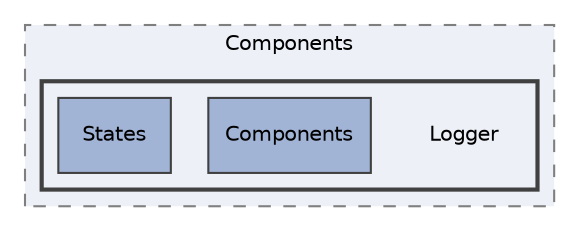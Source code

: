 digraph "Editor/UI/Components/Logger"
{
 // LATEX_PDF_SIZE
  edge [fontname="Helvetica",fontsize="10",labelfontname="Helvetica",labelfontsize="10"];
  node [fontname="Helvetica",fontsize="10",shape=record];
  compound=true
  subgraph clusterdir_923fa9d008c2aca82a70b1951296c9a0 {
    graph [ bgcolor="#edf0f7", pencolor="grey50", style="filled,dashed,", label="Components", fontname="Helvetica", fontsize="10", URL="dir_923fa9d008c2aca82a70b1951296c9a0.html"]
  subgraph clusterdir_56703d181b58042adc3cc358f0279165 {
    graph [ bgcolor="#edf0f7", pencolor="grey25", style="filled,bold,", label="", fontname="Helvetica", fontsize="10", URL="dir_56703d181b58042adc3cc358f0279165.html"]
    dir_56703d181b58042adc3cc358f0279165 [shape=plaintext, label="Logger"];
  dir_d899b16968b82f1505455141eb0c65da [shape=box, label="Components", style="filled,", fillcolor="#a2b4d6", color="grey25", URL="dir_d899b16968b82f1505455141eb0c65da.html"];
  dir_6822669b9eee67c113443e3bb6597c7a [shape=box, label="States", style="filled,", fillcolor="#a2b4d6", color="grey25", URL="dir_6822669b9eee67c113443e3bb6597c7a.html"];
  }
  }
}
